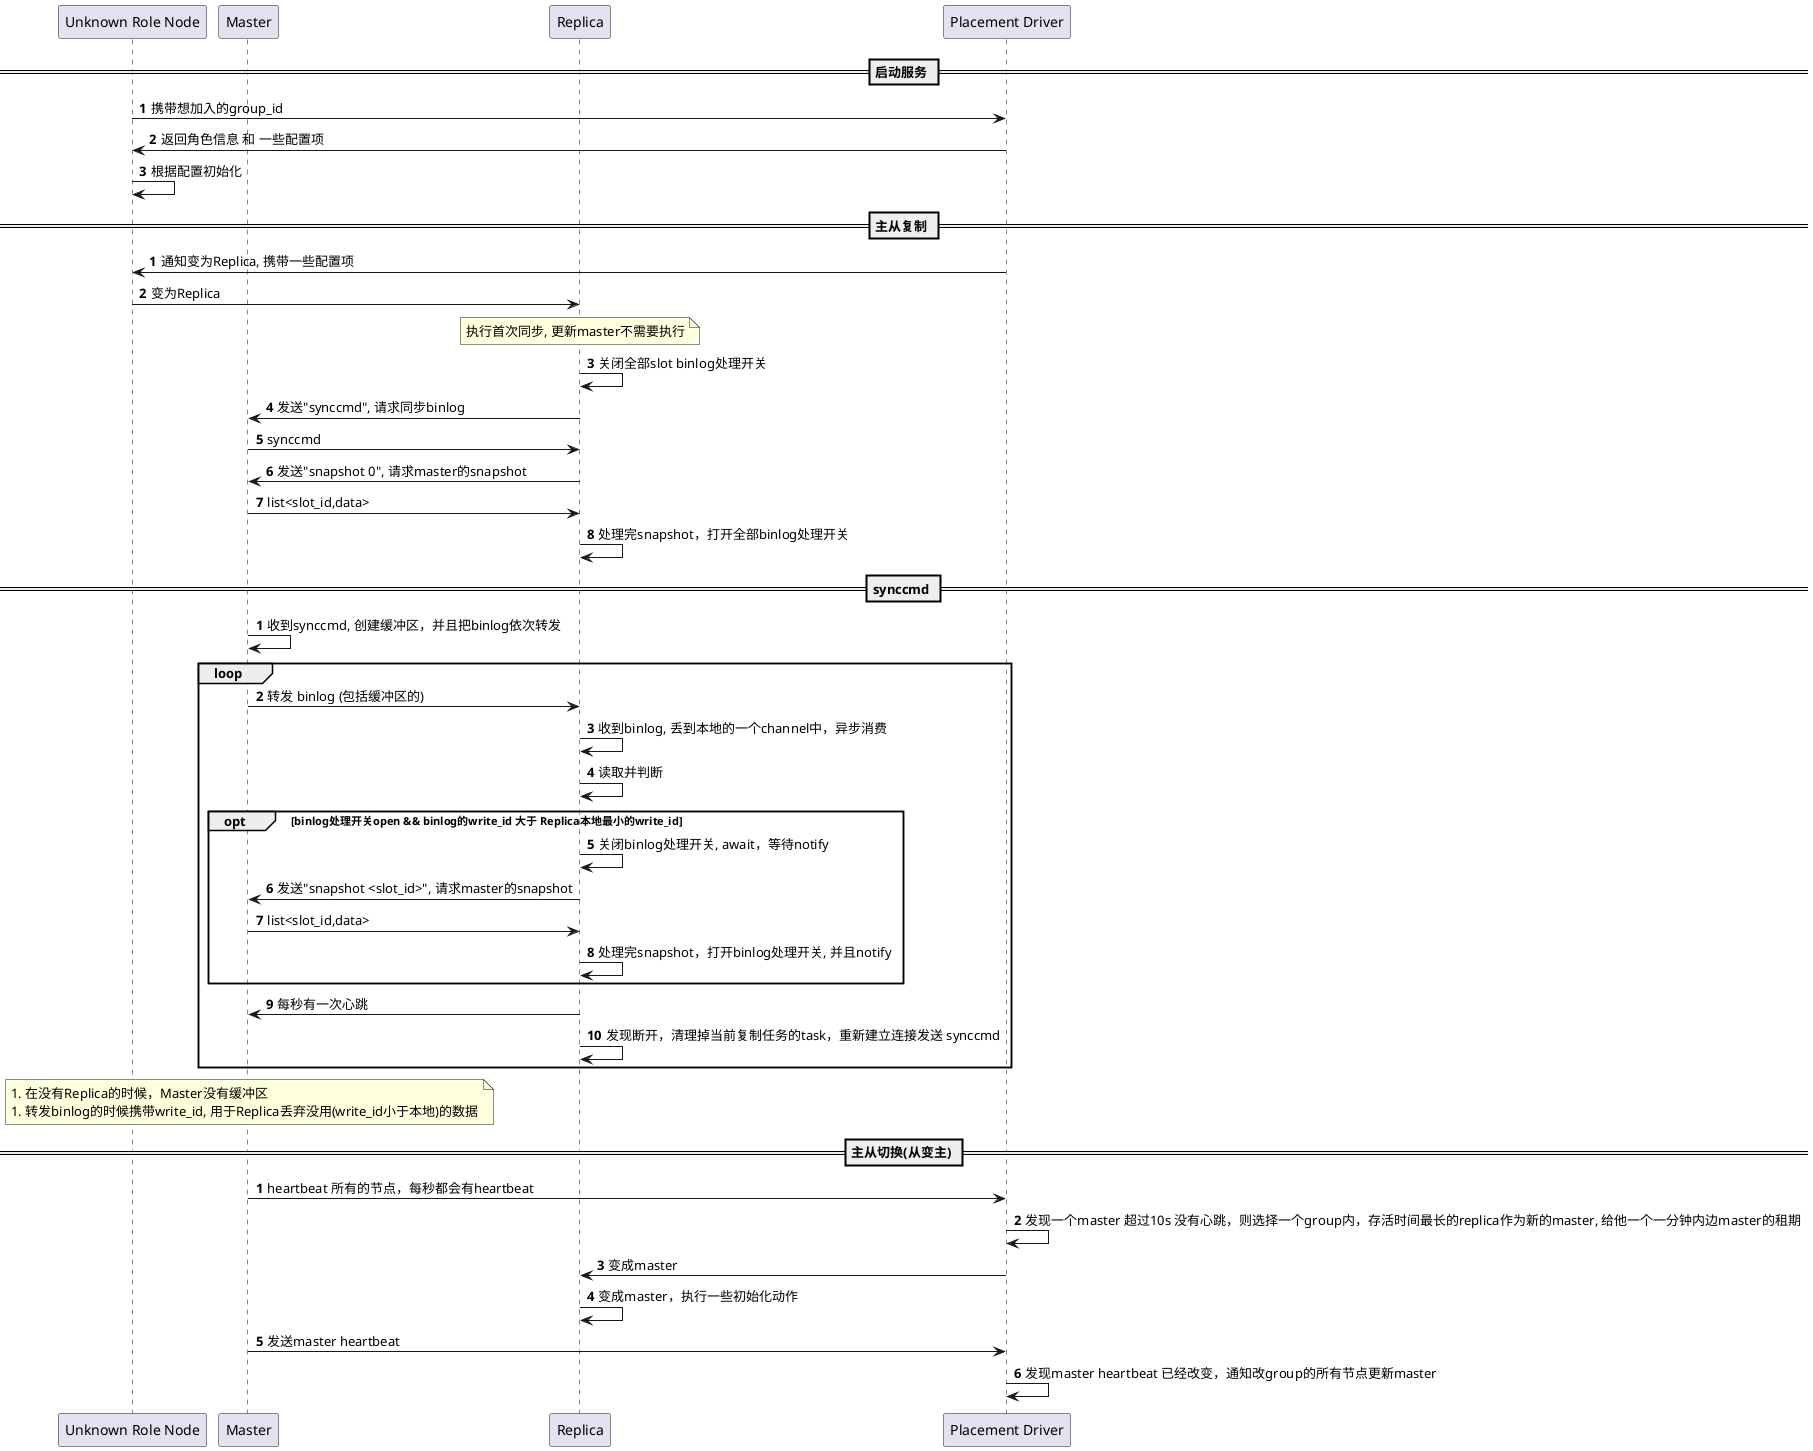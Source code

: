 @startuml replication
participant "Unknown Role Node" as urn
participant "Master" as m
participant "Replica" as r
participant "Placement Driver" as pd

== 启动服务 ==
autonumber
urn -> pd: 携带想加入的group_id
pd -> urn: 返回角色信息 和 一些配置项
urn -> urn: 根据配置初始化

== 主从复制 ==
autonumber
pd -> urn: 通知变为Replica, 携带一些配置项
urn -> r: 变为Replica
note over r
   执行首次同步, 更新master不需要执行
end note
r -> r: 关闭全部slot binlog处理开关
r -> m: 发送"synccmd", 请求同步binlog
m -> r: synccmd
r -> m: 发送"snapshot 0", 请求master的snapshot
m -> r: list<slot_id,data>
r -> r: 处理完snapshot，打开全部binlog处理开关

== synccmd ==
autonumber
m -> m: 收到synccmd, 创建缓冲区，并且把binlog依次转发
loop
   m -> r: 转发 binlog (包括缓冲区的)
   r -> r: 收到binlog, 丢到本地的一个channel中，异步消费
   r -> r: 读取并判断
   opt binlog处理开关open && binlog的write_id 大于 Replica本地最小的write_id
      r -> r: 关闭binlog处理开关, await，等待notify
      r -> m: 发送"snapshot <slot_id>", 请求master的snapshot
      m -> r: list<slot_id,data>
      r -> r: 处理完snapshot，打开binlog处理开关, 并且notify
   end
   r -> m: 每秒有一次心跳
   r -> r: 发现断开，清理掉当前复制任务的task，重新建立连接发送 synccmd
end

note over m
   1. 在没有Replica的时候，Master没有缓冲区
   1. 转发binlog的时候携带write_id, 用于Replica丢弃没用(write_id小于本地)的数据
end note

== 主从切换(从变主) ==
autonumber
m -> pd:  heartbeat 所有的节点，每秒都会有heartbeat
pd -> pd: 发现一个master 超过10s 没有心跳，则选择一个group内，存活时间最长的replica作为新的master, 给他一个一分钟内边master的租期
pd -> r: 变成master
r -> r:  变成master，执行一些初始化动作
m -> pd: 发送master heartbeat
pd -> pd: 发现master heartbeat 已经改变，通知改group的所有节点更新master


@enduml